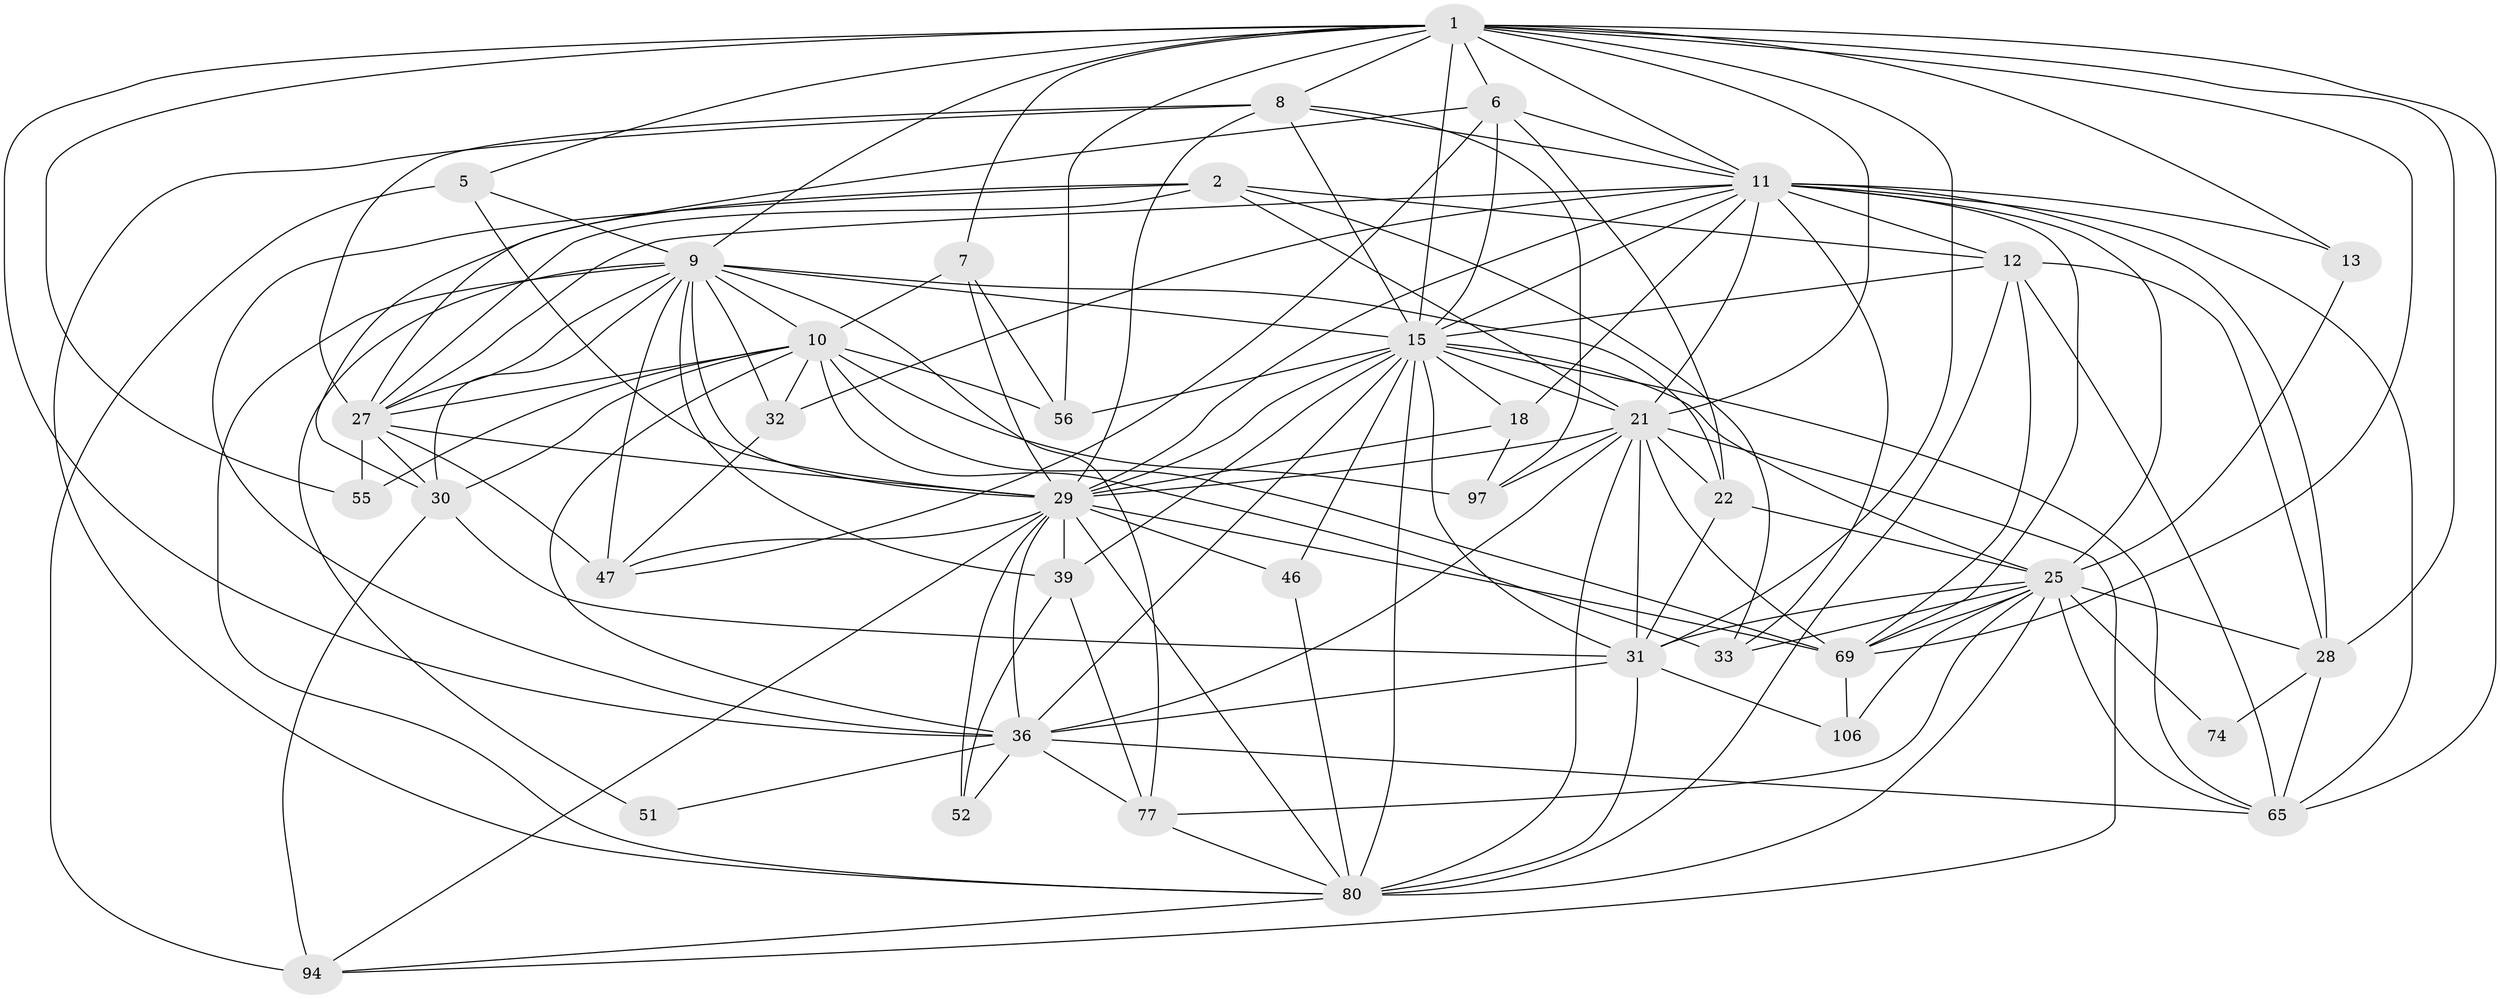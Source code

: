 // original degree distribution, {5: 0.2, 3: 0.25384615384615383, 2: 0.15384615384615385, 4: 0.23846153846153847, 7: 0.038461538461538464, 6: 0.1076923076923077, 8: 0.007692307692307693}
// Generated by graph-tools (version 1.1) at 2025/19/03/04/25 18:19:01]
// undirected, 39 vertices, 141 edges
graph export_dot {
graph [start="1"]
  node [color=gray90,style=filled];
  1 [super="+4+20"];
  2 [super="+122+3"];
  5 [super="+26"];
  6 [super="+50"];
  7;
  8 [super="+60"];
  9 [super="+113+37"];
  10 [super="+16+102+17+53"];
  11 [super="+59+123+24"];
  12 [super="+75+14"];
  13;
  15 [super="+115+19"];
  18 [super="+118+125"];
  21 [super="+54+41"];
  22 [super="+35"];
  25 [super="+89+44+111"];
  27 [super="+91+121+49"];
  28 [super="+57"];
  29 [super="+58+95"];
  30 [super="+116+42"];
  31 [super="+98+34"];
  32 [super="+110"];
  33;
  36 [super="+48+63"];
  39 [super="+72"];
  46;
  47 [super="+67"];
  51;
  52;
  55;
  56 [super="+100"];
  65 [super="+101+96"];
  69 [super="+76+83"];
  74;
  77 [super="+88"];
  80 [super="+90"];
  94;
  97 [super="+108"];
  106;
  1 -- 8;
  1 -- 13;
  1 -- 55;
  1 -- 36 [weight=2];
  1 -- 69;
  1 -- 11;
  1 -- 65 [weight=2];
  1 -- 5;
  1 -- 6;
  1 -- 7;
  1 -- 28;
  1 -- 31;
  1 -- 56;
  1 -- 9;
  1 -- 15;
  1 -- 21;
  2 -- 33;
  2 -- 36;
  2 -- 30;
  2 -- 27;
  2 -- 12;
  2 -- 21;
  5 -- 94;
  5 -- 29 [weight=2];
  5 -- 9;
  6 -- 22 [weight=2];
  6 -- 11;
  6 -- 47;
  6 -- 27;
  6 -- 15;
  7 -- 56;
  7 -- 29;
  7 -- 10;
  8 -- 80;
  8 -- 27;
  8 -- 11;
  8 -- 97;
  8 -- 29;
  8 -- 15;
  9 -- 32;
  9 -- 47 [weight=2];
  9 -- 39;
  9 -- 10;
  9 -- 77;
  9 -- 80;
  9 -- 51;
  9 -- 27;
  9 -- 29 [weight=2];
  9 -- 30;
  9 -- 22;
  9 -- 15;
  10 -- 56;
  10 -- 30 [weight=2];
  10 -- 97 [weight=2];
  10 -- 36 [weight=2];
  10 -- 69;
  10 -- 55;
  10 -- 32;
  10 -- 33;
  10 -- 27 [weight=3];
  11 -- 18;
  11 -- 13;
  11 -- 28;
  11 -- 33;
  11 -- 69;
  11 -- 12;
  11 -- 32;
  11 -- 65;
  11 -- 29;
  11 -- 21 [weight=2];
  11 -- 27;
  11 -- 25;
  11 -- 15;
  12 -- 80;
  12 -- 65;
  12 -- 69;
  12 -- 28;
  12 -- 15;
  13 -- 25;
  15 -- 36 [weight=3];
  15 -- 65;
  15 -- 39 [weight=2];
  15 -- 46;
  15 -- 80;
  15 -- 18;
  15 -- 21 [weight=2];
  15 -- 56;
  15 -- 25;
  15 -- 29;
  15 -- 31;
  18 -- 97;
  18 -- 29;
  21 -- 29;
  21 -- 22;
  21 -- 97;
  21 -- 36;
  21 -- 69;
  21 -- 80;
  21 -- 94;
  21 -- 31;
  22 -- 31;
  22 -- 25;
  25 -- 65 [weight=2];
  25 -- 77 [weight=2];
  25 -- 106;
  25 -- 33;
  25 -- 69;
  25 -- 74;
  25 -- 31;
  25 -- 80;
  25 -- 28;
  27 -- 30 [weight=4];
  27 -- 47;
  27 -- 55;
  27 -- 29;
  28 -- 65;
  28 -- 74;
  29 -- 52;
  29 -- 80;
  29 -- 69 [weight=2];
  29 -- 39;
  29 -- 36;
  29 -- 46;
  29 -- 94;
  29 -- 47;
  30 -- 94;
  30 -- 31;
  31 -- 80;
  31 -- 36;
  31 -- 106;
  32 -- 47;
  36 -- 77 [weight=2];
  36 -- 51;
  36 -- 52;
  36 -- 65;
  39 -- 77;
  39 -- 52;
  46 -- 80;
  69 -- 106;
  77 -- 80;
  80 -- 94;
}

